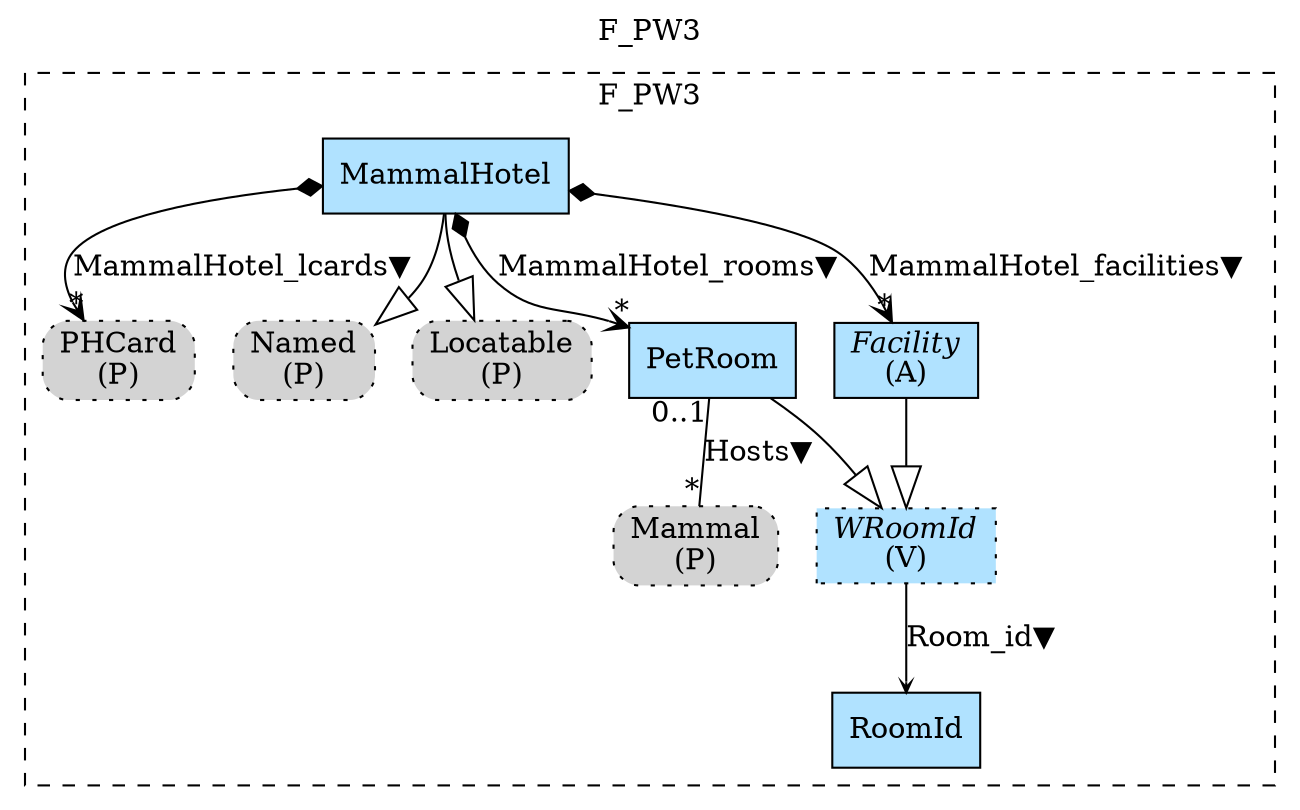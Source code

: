 digraph {graph[label=F_PW3,labelloc=tl,labelfontsize=12];
subgraph cluster_F_PW3{style=dashed;label=F_PW3;
"PPHCard"[shape=box,fillcolor=lightgray,style ="rounded,filled,dotted",label=<PHCard<br/>(P)>];
"PMammal"[shape=box,fillcolor=lightgray,style ="rounded,filled,dotted",label=<Mammal<br/>(P)>];
"RoomId"[shape=record,fillcolor=lightskyblue1,style = filled,label="RoomId"];
"PNamed"[shape=box,fillcolor=lightgray,style ="rounded,filled,dotted",label=<Named<br/>(P)>];
"MammalHotel"[shape=record,fillcolor=lightskyblue1,style = filled,label="MammalHotel"];
"PLocatable"[shape=box,fillcolor=lightgray,style ="rounded,filled,dotted",label=<Locatable<br/>(P)>];
"PetRoom"[shape=record,fillcolor=lightskyblue1,style = filled,label="PetRoom"];
"Facility"[shape=record,fillcolor=lightskyblue1,style = filled,label=<{<I>Facility</I><br/>(A)}>];
"WRoomId"[shape=record,fillcolor=lightskyblue1,style ="filled,dotted",label=<{<I>WRoomId</I><br/>(V)}>];

"MammalHotel"->"PetRoom"[label="MammalHotel_rooms▼",arrowhead=vee,arrowtail=diamond,dir=both,headlabel="*"];
"MammalHotel"->"Facility"[label="MammalHotel_facilities▼",arrowhead=vee,arrowtail=diamond,dir=both,headlabel="*"];
"MammalHotel"->"PPHCard"[label="MammalHotel_lcards▼",arrowhead=vee,arrowtail=diamond,dir=both,headlabel="*"];
"PetRoom"->"PMammal"[label="Hosts▼",dir=none,taillabel="0..1",headlabel="*"];
"WRoomId"->"RoomId"[label="Room_id▼",arrowhead=vee,headlabel="",arrowsize=.5];
"MammalHotel"->"PNamed"[arrowhead=onormal,arrowsize=2.0];
"MammalHotel"->"PLocatable"[arrowhead=onormal,arrowsize=2.0];
"PetRoom"->"WRoomId"[arrowhead=onormal,arrowsize=2.0];
"Facility"->"WRoomId"[arrowhead=onormal,arrowsize=2.0];

}




}